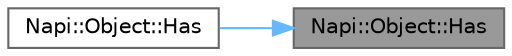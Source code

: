 digraph "Napi::Object::Has"
{
 // LATEX_PDF_SIZE
  bgcolor="transparent";
  edge [fontname=Helvetica,fontsize=10,labelfontname=Helvetica,labelfontsize=10];
  node [fontname=Helvetica,fontsize=10,shape=box,height=0.2,width=0.4];
  rankdir="RL";
  Node1 [id="Node000001",label="Napi::Object::Has",height=0.2,width=0.4,color="gray40", fillcolor="grey60", style="filled", fontcolor="black",tooltip="Checks whether a property is present."];
  Node1 -> Node2 [id="edge1_Node000001_Node000002",dir="back",color="steelblue1",style="solid",tooltip=" "];
  Node2 [id="Node000002",label="Napi::Object::Has",height=0.2,width=0.4,color="grey40", fillcolor="white", style="filled",URL="$class_napi_1_1_object.html#ae30f9a3ebb40a7c09291a37dd07a8382",tooltip="Checks whether a named property is present."];
}
